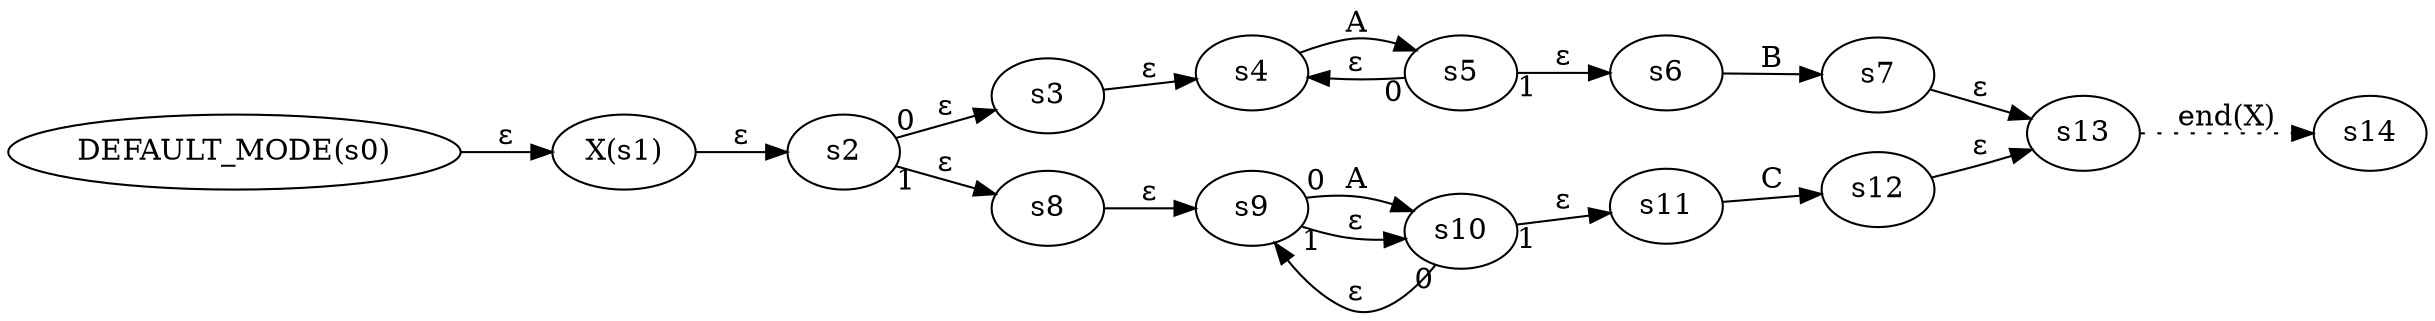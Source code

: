 digraph ATN {
  rankdir=LR;

  "DEFAULT_MODE(s0)" -> "X(s1)" [label=ε]
  "X(s1)" -> s2 [label=ε]
  s2 -> s3 [label=ε taillabel=0]
  s3 -> s4 [label=ε]
  s4 -> s5 [label=A]
  s5 -> s4 [label=ε taillabel=0]
  s5 -> s6 [label=ε taillabel=1]
  s6 -> s7 [label=B]
  s7 -> s13 [label=ε]
  s13 -> s14 [label="end(X)" style=dotted]
  s2 -> s8 [label=ε taillabel=1]
  s8 -> s9 [label=ε]
  s9 -> s10 [label=A taillabel=0]
  s10 -> s9 [label=ε taillabel=0]
  s10 -> s11 [label=ε taillabel=1]
  s11 -> s12 [label=C]
  s12 -> s13 [label=ε]
  s9 -> s10 [label=ε taillabel=1]
}